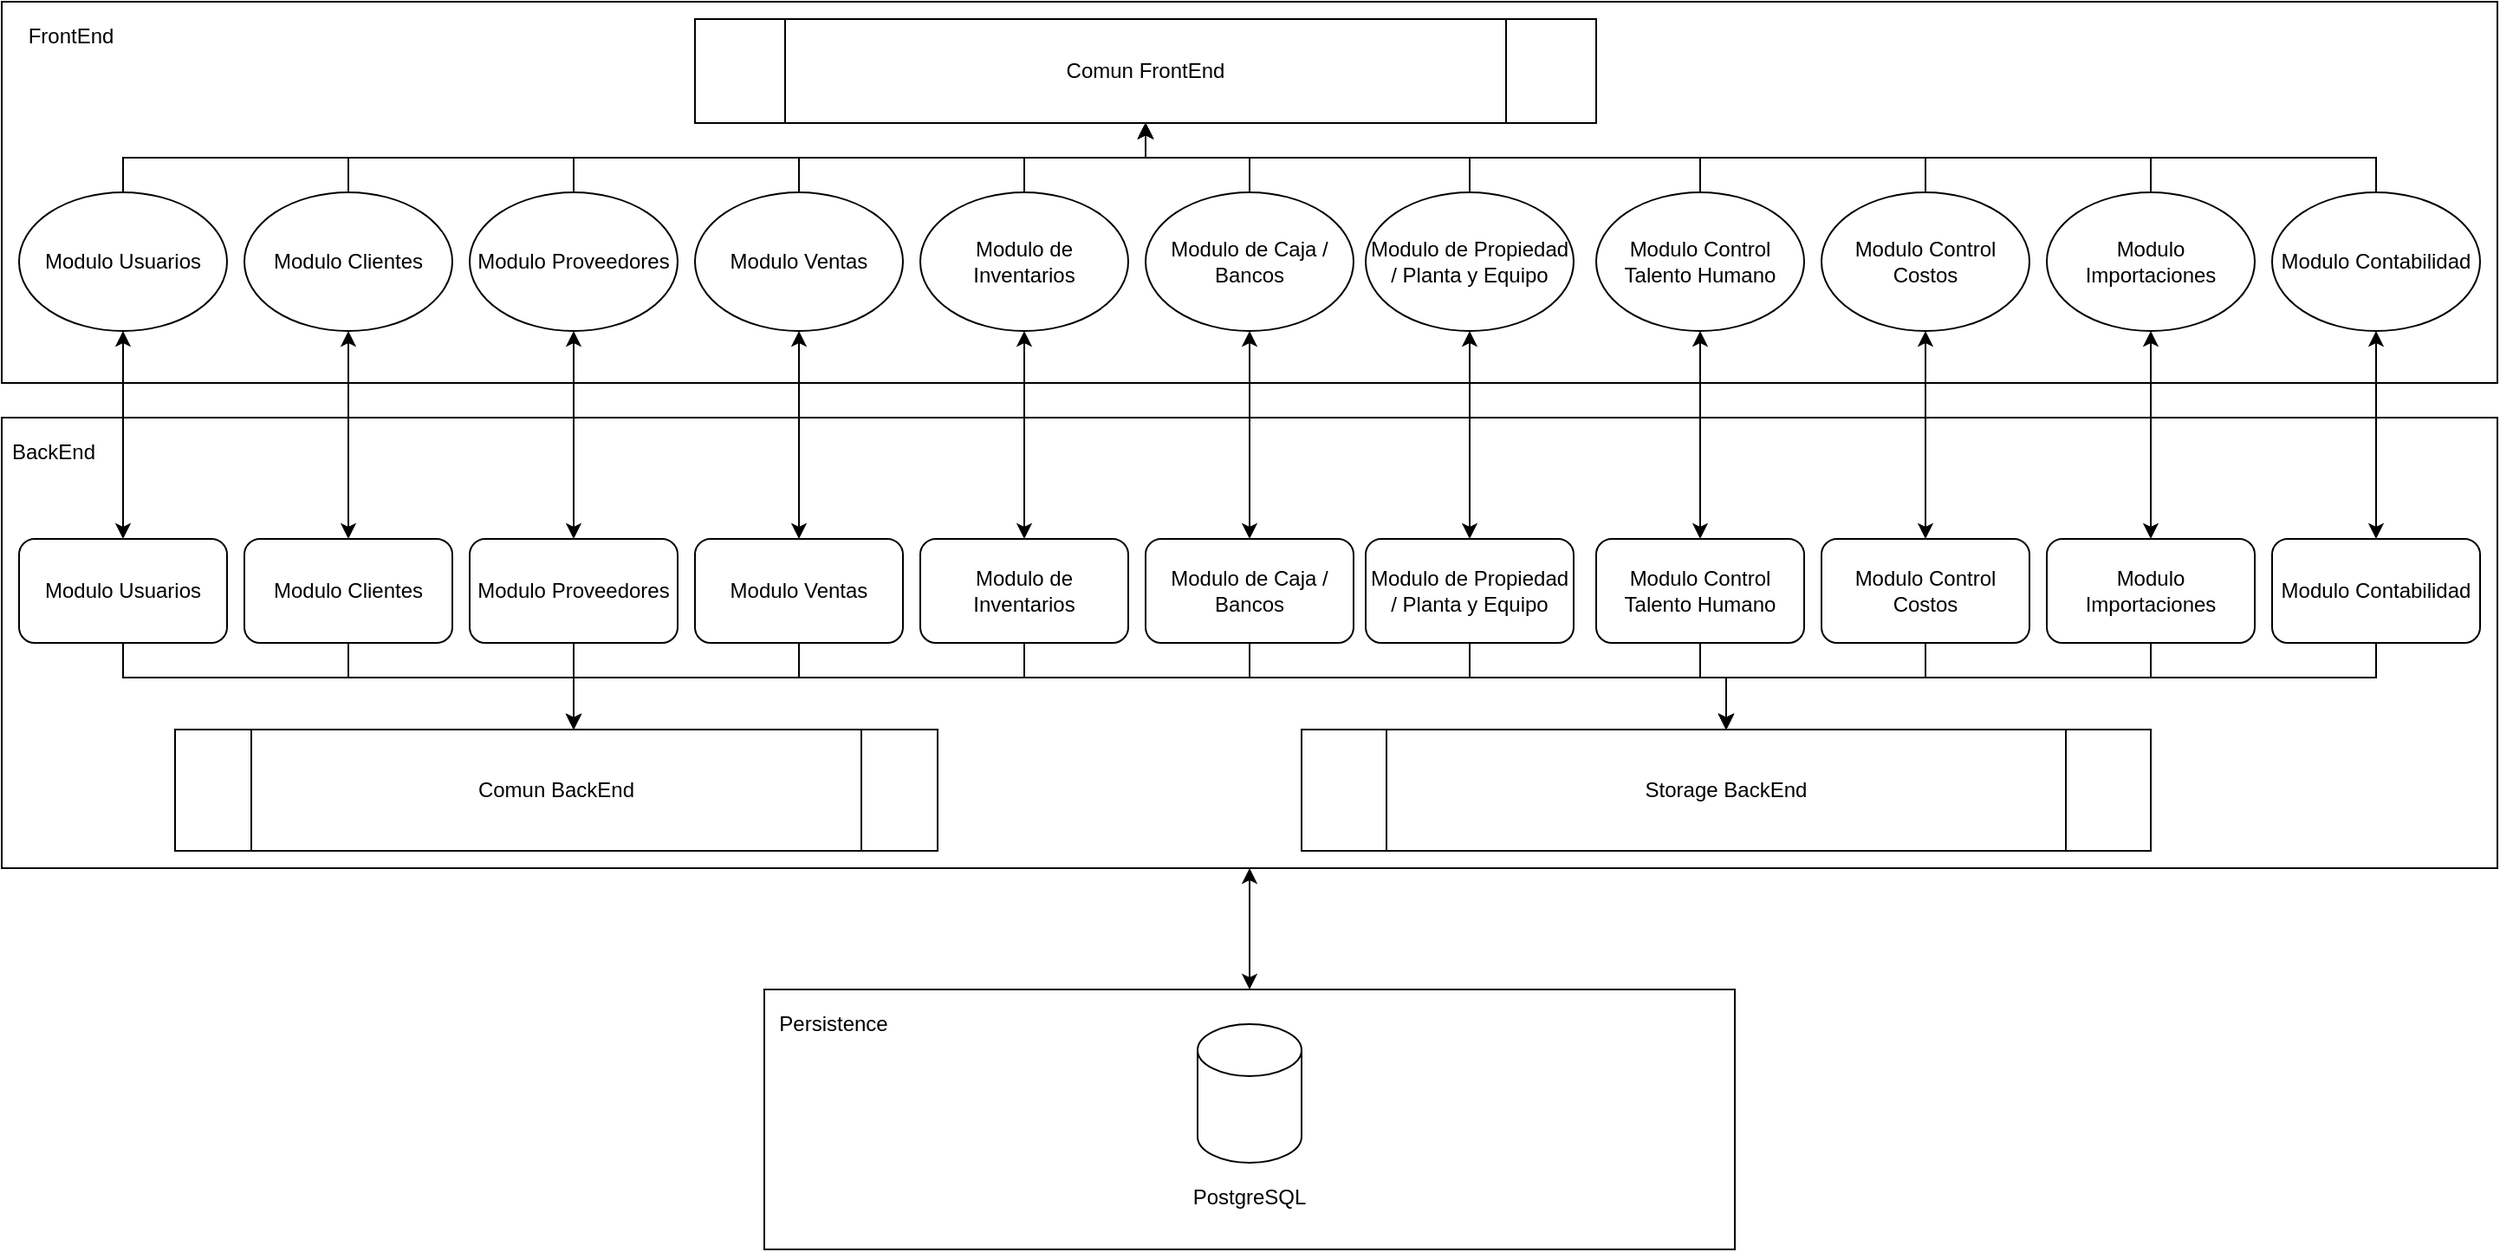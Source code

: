 <mxfile version="13.8.8" type="device"><diagram id="wPFCsJmYIMEt29FKa7lz" name="Page-1"><mxGraphModel dx="801" dy="494" grid="1" gridSize="10" guides="1" tooltips="1" connect="1" arrows="1" fold="1" page="1" pageScale="1" pageWidth="827" pageHeight="1169" math="0" shadow="0"><root><mxCell id="0"/><mxCell id="1" parent="0"/><mxCell id="cKg1oXafu-i81oJLL93v-1" value="" style="rounded=0;whiteSpace=wrap;html=1;" vertex="1" parent="1"><mxGeometry x="40" y="30" width="1440" height="220" as="geometry"/></mxCell><mxCell id="cKg1oXafu-i81oJLL93v-2" value="FrontEnd" style="text;html=1;strokeColor=none;fillColor=none;align=center;verticalAlign=middle;whiteSpace=wrap;rounded=0;" vertex="1" parent="1"><mxGeometry x="60" y="40" width="40" height="20" as="geometry"/></mxCell><mxCell id="cKg1oXafu-i81oJLL93v-3" value="" style="rounded=0;whiteSpace=wrap;html=1;" vertex="1" parent="1"><mxGeometry x="40" y="270" width="1440" height="260" as="geometry"/></mxCell><mxCell id="cKg1oXafu-i81oJLL93v-4" style="edgeStyle=orthogonalEdgeStyle;rounded=0;orthogonalLoop=1;jettySize=auto;html=1;entryX=0.5;entryY=1;entryDx=0;entryDy=0;" edge="1" parent="1" source="cKg1oXafu-i81oJLL93v-5" target="cKg1oXafu-i81oJLL93v-14"><mxGeometry relative="1" as="geometry"><Array as="points"><mxPoint x="110" y="120"/><mxPoint x="700" y="120"/></Array></mxGeometry></mxCell><mxCell id="cKg1oXafu-i81oJLL93v-5" value="Modulo Usuarios" style="ellipse;whiteSpace=wrap;html=1;" vertex="1" parent="1"><mxGeometry x="50" y="140" width="120" height="80" as="geometry"/></mxCell><mxCell id="cKg1oXafu-i81oJLL93v-6" style="edgeStyle=orthogonalEdgeStyle;rounded=0;orthogonalLoop=1;jettySize=auto;html=1;entryX=0.5;entryY=1;entryDx=0;entryDy=0;" edge="1" parent="1" source="cKg1oXafu-i81oJLL93v-7" target="cKg1oXafu-i81oJLL93v-14"><mxGeometry relative="1" as="geometry"><Array as="points"><mxPoint x="240" y="120"/><mxPoint x="700" y="120"/></Array></mxGeometry></mxCell><mxCell id="cKg1oXafu-i81oJLL93v-7" value="Modulo Clientes" style="ellipse;whiteSpace=wrap;html=1;" vertex="1" parent="1"><mxGeometry x="180" y="140" width="120" height="80" as="geometry"/></mxCell><mxCell id="cKg1oXafu-i81oJLL93v-8" value="" style="edgeStyle=orthogonalEdgeStyle;rounded=0;orthogonalLoop=1;jettySize=auto;html=1;" edge="1" parent="1" source="cKg1oXafu-i81oJLL93v-9" target="cKg1oXafu-i81oJLL93v-14"><mxGeometry relative="1" as="geometry"/></mxCell><mxCell id="cKg1oXafu-i81oJLL93v-9" value="Modulo Ventas" style="ellipse;whiteSpace=wrap;html=1;" vertex="1" parent="1"><mxGeometry x="440" y="140" width="120" height="80" as="geometry"/></mxCell><mxCell id="cKg1oXafu-i81oJLL93v-10" value="" style="edgeStyle=orthogonalEdgeStyle;rounded=0;orthogonalLoop=1;jettySize=auto;html=1;" edge="1" parent="1" source="cKg1oXafu-i81oJLL93v-11" target="cKg1oXafu-i81oJLL93v-14"><mxGeometry relative="1" as="geometry"/></mxCell><mxCell id="cKg1oXafu-i81oJLL93v-11" value="Modulo de Inventarios" style="ellipse;whiteSpace=wrap;html=1;" vertex="1" parent="1"><mxGeometry x="570" y="140" width="120" height="80" as="geometry"/></mxCell><mxCell id="cKg1oXafu-i81oJLL93v-12" value="" style="edgeStyle=orthogonalEdgeStyle;rounded=0;orthogonalLoop=1;jettySize=auto;html=1;" edge="1" parent="1" source="cKg1oXafu-i81oJLL93v-13" target="cKg1oXafu-i81oJLL93v-14"><mxGeometry relative="1" as="geometry"/></mxCell><mxCell id="cKg1oXafu-i81oJLL93v-13" value="Modulo de Propiedad / Planta y Equipo" style="ellipse;whiteSpace=wrap;html=1;" vertex="1" parent="1"><mxGeometry x="827" y="140" width="120" height="80" as="geometry"/></mxCell><mxCell id="cKg1oXafu-i81oJLL93v-14" value="Comun FrontEnd" style="shape=process;whiteSpace=wrap;html=1;backgroundOutline=1;" vertex="1" parent="1"><mxGeometry x="440" y="40" width="520" height="60" as="geometry"/></mxCell><mxCell id="cKg1oXafu-i81oJLL93v-15" style="edgeStyle=orthogonalEdgeStyle;rounded=0;orthogonalLoop=1;jettySize=auto;html=1;exitX=0.5;exitY=1;exitDx=0;exitDy=0;entryX=0.5;entryY=0;entryDx=0;entryDy=0;" edge="1" parent="1" source="cKg1oXafu-i81oJLL93v-16" target="cKg1oXafu-i81oJLL93v-39"><mxGeometry relative="1" as="geometry"><Array as="points"><mxPoint x="110" y="420"/><mxPoint x="1035" y="420"/></Array></mxGeometry></mxCell><mxCell id="cKg1oXafu-i81oJLL93v-16" value="Modulo Usuarios" style="rounded=1;whiteSpace=wrap;html=1;" vertex="1" parent="1"><mxGeometry x="50" y="340" width="120" height="60" as="geometry"/></mxCell><mxCell id="cKg1oXafu-i81oJLL93v-17" style="edgeStyle=orthogonalEdgeStyle;rounded=0;orthogonalLoop=1;jettySize=auto;html=1;exitX=0.5;exitY=1;exitDx=0;exitDy=0;" edge="1" parent="1" source="cKg1oXafu-i81oJLL93v-18"><mxGeometry relative="1" as="geometry"><mxPoint x="370" y="450" as="targetPoint"/><Array as="points"><mxPoint x="240" y="420"/><mxPoint x="370" y="420"/></Array></mxGeometry></mxCell><mxCell id="cKg1oXafu-i81oJLL93v-18" value="Modulo Clientes" style="rounded=1;whiteSpace=wrap;html=1;" vertex="1" parent="1"><mxGeometry x="180" y="340" width="120" height="60" as="geometry"/></mxCell><mxCell id="cKg1oXafu-i81oJLL93v-19" style="edgeStyle=orthogonalEdgeStyle;rounded=0;orthogonalLoop=1;jettySize=auto;html=1;exitX=0.5;exitY=1;exitDx=0;exitDy=0;" edge="1" parent="1" source="cKg1oXafu-i81oJLL93v-20"><mxGeometry relative="1" as="geometry"><mxPoint x="370" y="450" as="targetPoint"/><Array as="points"><mxPoint x="500" y="420"/><mxPoint x="370" y="420"/></Array></mxGeometry></mxCell><mxCell id="cKg1oXafu-i81oJLL93v-20" value="Modulo Ventas" style="rounded=1;whiteSpace=wrap;html=1;" vertex="1" parent="1"><mxGeometry x="440" y="340" width="120" height="60" as="geometry"/></mxCell><mxCell id="cKg1oXafu-i81oJLL93v-21" style="edgeStyle=orthogonalEdgeStyle;rounded=0;orthogonalLoop=1;jettySize=auto;html=1;exitX=0.5;exitY=1;exitDx=0;exitDy=0;" edge="1" parent="1" source="cKg1oXafu-i81oJLL93v-22"><mxGeometry relative="1" as="geometry"><mxPoint x="370" y="450" as="targetPoint"/><Array as="points"><mxPoint x="630" y="420"/><mxPoint x="370" y="420"/></Array></mxGeometry></mxCell><mxCell id="cKg1oXafu-i81oJLL93v-22" value="Modulo de Inventarios" style="rounded=1;whiteSpace=wrap;html=1;" vertex="1" parent="1"><mxGeometry x="570" y="340" width="120" height="60" as="geometry"/></mxCell><mxCell id="cKg1oXafu-i81oJLL93v-23" style="edgeStyle=orthogonalEdgeStyle;rounded=0;orthogonalLoop=1;jettySize=auto;html=1;" edge="1" parent="1" source="cKg1oXafu-i81oJLL93v-24" target="cKg1oXafu-i81oJLL93v-39"><mxGeometry relative="1" as="geometry"><Array as="points"><mxPoint x="760" y="420"/><mxPoint x="1035" y="420"/></Array></mxGeometry></mxCell><mxCell id="cKg1oXafu-i81oJLL93v-24" value="Modulo de Caja / Bancos" style="rounded=1;whiteSpace=wrap;html=1;" vertex="1" parent="1"><mxGeometry x="700" y="340" width="120" height="60" as="geometry"/></mxCell><mxCell id="cKg1oXafu-i81oJLL93v-25" style="edgeStyle=orthogonalEdgeStyle;rounded=0;orthogonalLoop=1;jettySize=auto;html=1;entryX=0.5;entryY=0;entryDx=0;entryDy=0;" edge="1" parent="1" source="cKg1oXafu-i81oJLL93v-26" target="cKg1oXafu-i81oJLL93v-39"><mxGeometry relative="1" as="geometry"><Array as="points"><mxPoint x="887" y="420"/><mxPoint x="1035" y="420"/></Array></mxGeometry></mxCell><mxCell id="cKg1oXafu-i81oJLL93v-26" value="Modulo de Propiedad / Planta y Equipo" style="rounded=1;whiteSpace=wrap;html=1;" vertex="1" parent="1"><mxGeometry x="827" y="340" width="120" height="60" as="geometry"/></mxCell><mxCell id="cKg1oXafu-i81oJLL93v-27" value="" style="rounded=0;whiteSpace=wrap;html=1;" vertex="1" parent="1"><mxGeometry x="480" y="600" width="560" height="150" as="geometry"/></mxCell><mxCell id="cKg1oXafu-i81oJLL93v-28" value="BackEnd" style="text;html=1;strokeColor=none;fillColor=none;align=center;verticalAlign=middle;whiteSpace=wrap;rounded=0;" vertex="1" parent="1"><mxGeometry x="50" y="280" width="40" height="20" as="geometry"/></mxCell><mxCell id="cKg1oXafu-i81oJLL93v-29" value="" style="endArrow=classic;startArrow=classic;html=1;entryX=0.5;entryY=1;entryDx=0;entryDy=0;exitX=0.5;exitY=0;exitDx=0;exitDy=0;" edge="1" parent="1" source="cKg1oXafu-i81oJLL93v-18" target="cKg1oXafu-i81oJLL93v-7"><mxGeometry width="50" height="50" relative="1" as="geometry"><mxPoint x="414" y="340" as="sourcePoint"/><mxPoint x="464" y="290" as="targetPoint"/></mxGeometry></mxCell><mxCell id="cKg1oXafu-i81oJLL93v-30" value="" style="endArrow=classic;startArrow=classic;html=1;entryX=0.5;entryY=1;entryDx=0;entryDy=0;exitX=0.5;exitY=0;exitDx=0;exitDy=0;" edge="1" parent="1" source="cKg1oXafu-i81oJLL93v-16" target="cKg1oXafu-i81oJLL93v-5"><mxGeometry width="50" height="50" relative="1" as="geometry"><mxPoint x="570" y="290" as="sourcePoint"/><mxPoint x="620" y="240" as="targetPoint"/></mxGeometry></mxCell><mxCell id="cKg1oXafu-i81oJLL93v-31" value="" style="endArrow=classic;startArrow=classic;html=1;entryX=0.5;entryY=1;entryDx=0;entryDy=0;exitX=0.5;exitY=0;exitDx=0;exitDy=0;" edge="1" parent="1" source="cKg1oXafu-i81oJLL93v-20" target="cKg1oXafu-i81oJLL93v-9"><mxGeometry width="50" height="50" relative="1" as="geometry"><mxPoint x="540.5" y="340" as="sourcePoint"/><mxPoint x="540" y="220" as="targetPoint"/></mxGeometry></mxCell><mxCell id="cKg1oXafu-i81oJLL93v-32" value="" style="endArrow=classic;startArrow=classic;html=1;entryX=0.5;entryY=1;entryDx=0;entryDy=0;exitX=0.5;exitY=0;exitDx=0;exitDy=0;" edge="1" parent="1" source="cKg1oXafu-i81oJLL93v-22" target="cKg1oXafu-i81oJLL93v-11"><mxGeometry width="50" height="50" relative="1" as="geometry"><mxPoint x="680" y="350" as="sourcePoint"/><mxPoint x="680" y="230" as="targetPoint"/></mxGeometry></mxCell><mxCell id="cKg1oXafu-i81oJLL93v-33" value="" style="endArrow=classic;startArrow=classic;html=1;entryX=0.5;entryY=1;entryDx=0;entryDy=0;" edge="1" parent="1" source="cKg1oXafu-i81oJLL93v-26" target="cKg1oXafu-i81oJLL93v-13"><mxGeometry width="50" height="50" relative="1" as="geometry"><mxPoint x="810" y="350" as="sourcePoint"/><mxPoint x="810" y="230" as="targetPoint"/></mxGeometry></mxCell><mxCell id="cKg1oXafu-i81oJLL93v-34" value="Persistence" style="text;html=1;strokeColor=none;fillColor=none;align=center;verticalAlign=middle;whiteSpace=wrap;rounded=0;" vertex="1" parent="1"><mxGeometry x="500" y="610" width="40" height="20" as="geometry"/></mxCell><mxCell id="cKg1oXafu-i81oJLL93v-35" value="" style="shape=cylinder3;whiteSpace=wrap;html=1;boundedLbl=1;backgroundOutline=1;size=15;" vertex="1" parent="1"><mxGeometry x="730" y="620" width="60" height="80" as="geometry"/></mxCell><mxCell id="cKg1oXafu-i81oJLL93v-36" value="PostgreSQL" style="text;html=1;strokeColor=none;fillColor=none;align=center;verticalAlign=middle;whiteSpace=wrap;rounded=0;" vertex="1" parent="1"><mxGeometry x="740" y="710" width="40" height="20" as="geometry"/></mxCell><mxCell id="cKg1oXafu-i81oJLL93v-37" value="Comun BackEnd" style="shape=process;whiteSpace=wrap;html=1;backgroundOutline=1;" vertex="1" parent="1"><mxGeometry x="140" y="450" width="440" height="70" as="geometry"/></mxCell><mxCell id="cKg1oXafu-i81oJLL93v-38" value="" style="endArrow=classic;startArrow=classic;html=1;exitX=0.5;exitY=0;exitDx=0;exitDy=0;entryX=0.5;entryY=1;entryDx=0;entryDy=0;" edge="1" parent="1" source="cKg1oXafu-i81oJLL93v-27" target="cKg1oXafu-i81oJLL93v-3"><mxGeometry width="50" height="50" relative="1" as="geometry"><mxPoint x="570" y="590" as="sourcePoint"/><mxPoint x="620" y="540" as="targetPoint"/></mxGeometry></mxCell><mxCell id="cKg1oXafu-i81oJLL93v-39" value="Storage BackEnd" style="shape=process;whiteSpace=wrap;html=1;backgroundOutline=1;" vertex="1" parent="1"><mxGeometry x="790" y="450" width="490" height="70" as="geometry"/></mxCell><mxCell id="cKg1oXafu-i81oJLL93v-40" style="edgeStyle=orthogonalEdgeStyle;rounded=0;orthogonalLoop=1;jettySize=auto;html=1;entryX=0.5;entryY=1;entryDx=0;entryDy=0;" edge="1" parent="1" source="cKg1oXafu-i81oJLL93v-41" target="cKg1oXafu-i81oJLL93v-14"><mxGeometry relative="1" as="geometry"><Array as="points"><mxPoint x="370" y="120"/><mxPoint x="700" y="120"/></Array></mxGeometry></mxCell><mxCell id="cKg1oXafu-i81oJLL93v-41" value="Modulo Proveedores" style="ellipse;whiteSpace=wrap;html=1;" vertex="1" parent="1"><mxGeometry x="310" y="140" width="120" height="80" as="geometry"/></mxCell><mxCell id="cKg1oXafu-i81oJLL93v-42" value="" style="edgeStyle=orthogonalEdgeStyle;rounded=0;orthogonalLoop=1;jettySize=auto;html=1;" edge="1" parent="1" source="cKg1oXafu-i81oJLL93v-43" target="cKg1oXafu-i81oJLL93v-14"><mxGeometry relative="1" as="geometry"/></mxCell><mxCell id="cKg1oXafu-i81oJLL93v-43" value="Modulo de Caja / Bancos" style="ellipse;whiteSpace=wrap;html=1;" vertex="1" parent="1"><mxGeometry x="700" y="140" width="120" height="80" as="geometry"/></mxCell><mxCell id="cKg1oXafu-i81oJLL93v-44" style="edgeStyle=orthogonalEdgeStyle;rounded=0;orthogonalLoop=1;jettySize=auto;html=1;entryX=0.5;entryY=1;entryDx=0;entryDy=0;" edge="1" parent="1" source="cKg1oXafu-i81oJLL93v-45" target="cKg1oXafu-i81oJLL93v-14"><mxGeometry relative="1" as="geometry"/></mxCell><mxCell id="cKg1oXafu-i81oJLL93v-45" value="Modulo Control Talento Humano" style="ellipse;whiteSpace=wrap;html=1;" vertex="1" parent="1"><mxGeometry x="960" y="140" width="120" height="80" as="geometry"/></mxCell><mxCell id="cKg1oXafu-i81oJLL93v-46" style="edgeStyle=orthogonalEdgeStyle;rounded=0;orthogonalLoop=1;jettySize=auto;html=1;entryX=0.5;entryY=1;entryDx=0;entryDy=0;" edge="1" parent="1" source="cKg1oXafu-i81oJLL93v-47" target="cKg1oXafu-i81oJLL93v-14"><mxGeometry relative="1" as="geometry"><Array as="points"><mxPoint x="1150" y="120"/><mxPoint x="700" y="120"/></Array></mxGeometry></mxCell><mxCell id="cKg1oXafu-i81oJLL93v-47" value="Modulo Control Costos" style="ellipse;whiteSpace=wrap;html=1;" vertex="1" parent="1"><mxGeometry x="1090" y="140" width="120" height="80" as="geometry"/></mxCell><mxCell id="cKg1oXafu-i81oJLL93v-48" style="edgeStyle=orthogonalEdgeStyle;rounded=0;orthogonalLoop=1;jettySize=auto;html=1;" edge="1" parent="1" source="cKg1oXafu-i81oJLL93v-49"><mxGeometry relative="1" as="geometry"><mxPoint x="700" y="100" as="targetPoint"/><Array as="points"><mxPoint x="1280" y="120"/><mxPoint x="700" y="120"/></Array></mxGeometry></mxCell><mxCell id="cKg1oXafu-i81oJLL93v-49" value="Modulo Importaciones" style="ellipse;whiteSpace=wrap;html=1;" vertex="1" parent="1"><mxGeometry x="1220" y="140" width="120" height="80" as="geometry"/></mxCell><mxCell id="cKg1oXafu-i81oJLL93v-50" style="edgeStyle=orthogonalEdgeStyle;rounded=0;orthogonalLoop=1;jettySize=auto;html=1;entryX=0.5;entryY=1;entryDx=0;entryDy=0;" edge="1" parent="1" source="cKg1oXafu-i81oJLL93v-51" target="cKg1oXafu-i81oJLL93v-14"><mxGeometry relative="1" as="geometry"><Array as="points"><mxPoint x="1410" y="120"/><mxPoint x="700" y="120"/></Array></mxGeometry></mxCell><mxCell id="cKg1oXafu-i81oJLL93v-51" value="Modulo Contabilidad" style="ellipse;whiteSpace=wrap;html=1;" vertex="1" parent="1"><mxGeometry x="1350" y="140" width="120" height="80" as="geometry"/></mxCell><mxCell id="cKg1oXafu-i81oJLL93v-52" style="edgeStyle=orthogonalEdgeStyle;rounded=0;orthogonalLoop=1;jettySize=auto;html=1;exitX=0.5;exitY=1;exitDx=0;exitDy=0;" edge="1" parent="1" source="cKg1oXafu-i81oJLL93v-53" target="cKg1oXafu-i81oJLL93v-37"><mxGeometry relative="1" as="geometry"><Array as="points"><mxPoint x="370" y="440"/><mxPoint x="370" y="440"/></Array></mxGeometry></mxCell><mxCell id="cKg1oXafu-i81oJLL93v-53" value="Modulo Proveedores" style="rounded=1;whiteSpace=wrap;html=1;" vertex="1" parent="1"><mxGeometry x="310" y="340" width="120" height="60" as="geometry"/></mxCell><mxCell id="cKg1oXafu-i81oJLL93v-54" style="edgeStyle=orthogonalEdgeStyle;rounded=0;orthogonalLoop=1;jettySize=auto;html=1;exitX=0.5;exitY=1;exitDx=0;exitDy=0;" edge="1" parent="1" source="cKg1oXafu-i81oJLL93v-55" target="cKg1oXafu-i81oJLL93v-39"><mxGeometry relative="1" as="geometry"><Array as="points"><mxPoint x="1020" y="420"/><mxPoint x="1035" y="420"/></Array></mxGeometry></mxCell><mxCell id="cKg1oXafu-i81oJLL93v-55" value="Modulo Control Talento Humano" style="rounded=1;whiteSpace=wrap;html=1;" vertex="1" parent="1"><mxGeometry x="960" y="340" width="120" height="60" as="geometry"/></mxCell><mxCell id="cKg1oXafu-i81oJLL93v-56" style="edgeStyle=orthogonalEdgeStyle;rounded=0;orthogonalLoop=1;jettySize=auto;html=1;entryX=0.5;entryY=0;entryDx=0;entryDy=0;" edge="1" parent="1" source="cKg1oXafu-i81oJLL93v-57" target="cKg1oXafu-i81oJLL93v-39"><mxGeometry relative="1" as="geometry"><Array as="points"><mxPoint x="1150" y="420"/><mxPoint x="1035" y="420"/></Array></mxGeometry></mxCell><mxCell id="cKg1oXafu-i81oJLL93v-57" value="Modulo Control Costos" style="rounded=1;whiteSpace=wrap;html=1;" vertex="1" parent="1"><mxGeometry x="1090" y="340" width="120" height="60" as="geometry"/></mxCell><mxCell id="cKg1oXafu-i81oJLL93v-58" style="edgeStyle=orthogonalEdgeStyle;rounded=0;orthogonalLoop=1;jettySize=auto;html=1;entryX=0.5;entryY=0;entryDx=0;entryDy=0;" edge="1" parent="1" source="cKg1oXafu-i81oJLL93v-59" target="cKg1oXafu-i81oJLL93v-39"><mxGeometry relative="1" as="geometry"><Array as="points"><mxPoint x="1280" y="420"/><mxPoint x="1035" y="420"/></Array></mxGeometry></mxCell><mxCell id="cKg1oXafu-i81oJLL93v-59" value="Modulo Importaciones" style="rounded=1;whiteSpace=wrap;html=1;" vertex="1" parent="1"><mxGeometry x="1220" y="340" width="120" height="60" as="geometry"/></mxCell><mxCell id="cKg1oXafu-i81oJLL93v-60" style="edgeStyle=orthogonalEdgeStyle;rounded=0;orthogonalLoop=1;jettySize=auto;html=1;entryX=0.5;entryY=0;entryDx=0;entryDy=0;" edge="1" parent="1" source="cKg1oXafu-i81oJLL93v-61" target="cKg1oXafu-i81oJLL93v-39"><mxGeometry relative="1" as="geometry"><Array as="points"><mxPoint x="1410" y="420"/><mxPoint x="1035" y="420"/></Array></mxGeometry></mxCell><mxCell id="cKg1oXafu-i81oJLL93v-61" value="Modulo Contabilidad" style="rounded=1;whiteSpace=wrap;html=1;" vertex="1" parent="1"><mxGeometry x="1350" y="340" width="120" height="60" as="geometry"/></mxCell><mxCell id="cKg1oXafu-i81oJLL93v-62" value="" style="endArrow=classic;startArrow=classic;html=1;entryX=0.5;entryY=1;entryDx=0;entryDy=0;exitX=0.5;exitY=0;exitDx=0;exitDy=0;" edge="1" parent="1" source="cKg1oXafu-i81oJLL93v-55" target="cKg1oXafu-i81oJLL93v-45"><mxGeometry width="50" height="50" relative="1" as="geometry"><mxPoint x="897" y="350" as="sourcePoint"/><mxPoint x="897" y="230" as="targetPoint"/></mxGeometry></mxCell><mxCell id="cKg1oXafu-i81oJLL93v-63" value="" style="endArrow=classic;startArrow=classic;html=1;entryX=0.5;entryY=1;entryDx=0;entryDy=0;exitX=0.5;exitY=0;exitDx=0;exitDy=0;" edge="1" parent="1" source="cKg1oXafu-i81oJLL93v-57" target="cKg1oXafu-i81oJLL93v-47"><mxGeometry width="50" height="50" relative="1" as="geometry"><mxPoint x="1030" y="350" as="sourcePoint"/><mxPoint x="1030" y="230" as="targetPoint"/></mxGeometry></mxCell><mxCell id="cKg1oXafu-i81oJLL93v-64" value="" style="endArrow=classic;startArrow=classic;html=1;entryX=0.5;entryY=1;entryDx=0;entryDy=0;" edge="1" parent="1" source="cKg1oXafu-i81oJLL93v-59" target="cKg1oXafu-i81oJLL93v-49"><mxGeometry width="50" height="50" relative="1" as="geometry"><mxPoint x="1160" y="350" as="sourcePoint"/><mxPoint x="1160" y="230" as="targetPoint"/></mxGeometry></mxCell><mxCell id="cKg1oXafu-i81oJLL93v-65" value="" style="endArrow=classic;startArrow=classic;html=1;entryX=0.5;entryY=1;entryDx=0;entryDy=0;exitX=0.5;exitY=0;exitDx=0;exitDy=0;" edge="1" parent="1" source="cKg1oXafu-i81oJLL93v-61" target="cKg1oXafu-i81oJLL93v-51"><mxGeometry width="50" height="50" relative="1" as="geometry"><mxPoint x="1170" y="360" as="sourcePoint"/><mxPoint x="1170" y="240" as="targetPoint"/></mxGeometry></mxCell><mxCell id="cKg1oXafu-i81oJLL93v-66" value="" style="endArrow=classic;startArrow=classic;html=1;entryX=0.5;entryY=1;entryDx=0;entryDy=0;exitX=0.5;exitY=0;exitDx=0;exitDy=0;" edge="1" parent="1" source="cKg1oXafu-i81oJLL93v-53" target="cKg1oXafu-i81oJLL93v-41"><mxGeometry width="50" height="50" relative="1" as="geometry"><mxPoint x="250" y="350" as="sourcePoint"/><mxPoint x="250" y="230" as="targetPoint"/></mxGeometry></mxCell><mxCell id="cKg1oXafu-i81oJLL93v-67" value="" style="endArrow=classic;startArrow=classic;html=1;entryX=0.5;entryY=1;entryDx=0;entryDy=0;exitX=0.5;exitY=0;exitDx=0;exitDy=0;" edge="1" parent="1" source="cKg1oXafu-i81oJLL93v-24" target="cKg1oXafu-i81oJLL93v-43"><mxGeometry width="50" height="50" relative="1" as="geometry"><mxPoint x="640" y="350" as="sourcePoint"/><mxPoint x="640" y="230" as="targetPoint"/></mxGeometry></mxCell></root></mxGraphModel></diagram></mxfile>